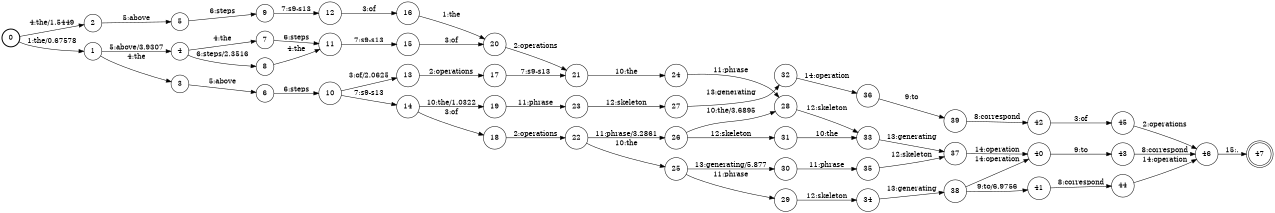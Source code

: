 digraph FST {
rankdir = LR;
size = "8.5,11";
label = "";
center = 1;
orientation = Portrait;
ranksep = "0.4";
nodesep = "0.25";
0 [label = "0", shape = circle, style = bold, fontsize = 14]
	0 -> 1 [label = "1:the/0.67578", fontsize = 14];
	0 -> 2 [label = "4:the/1.5449", fontsize = 14];
1 [label = "1", shape = circle, style = solid, fontsize = 14]
	1 -> 3 [label = "4:the", fontsize = 14];
	1 -> 4 [label = "5:above/3.9307", fontsize = 14];
2 [label = "2", shape = circle, style = solid, fontsize = 14]
	2 -> 5 [label = "5:above", fontsize = 14];
3 [label = "3", shape = circle, style = solid, fontsize = 14]
	3 -> 6 [label = "5:above", fontsize = 14];
4 [label = "4", shape = circle, style = solid, fontsize = 14]
	4 -> 7 [label = "4:the", fontsize = 14];
	4 -> 8 [label = "6:steps/2.3516", fontsize = 14];
5 [label = "5", shape = circle, style = solid, fontsize = 14]
	5 -> 9 [label = "6:steps", fontsize = 14];
6 [label = "6", shape = circle, style = solid, fontsize = 14]
	6 -> 10 [label = "6:steps", fontsize = 14];
7 [label = "7", shape = circle, style = solid, fontsize = 14]
	7 -> 11 [label = "6:steps", fontsize = 14];
8 [label = "8", shape = circle, style = solid, fontsize = 14]
	8 -> 11 [label = "4:the", fontsize = 14];
9 [label = "9", shape = circle, style = solid, fontsize = 14]
	9 -> 12 [label = "7:s9-s13", fontsize = 14];
10 [label = "10", shape = circle, style = solid, fontsize = 14]
	10 -> 13 [label = "3:of/2.0625", fontsize = 14];
	10 -> 14 [label = "7:s9-s13", fontsize = 14];
11 [label = "11", shape = circle, style = solid, fontsize = 14]
	11 -> 15 [label = "7:s9-s13", fontsize = 14];
12 [label = "12", shape = circle, style = solid, fontsize = 14]
	12 -> 16 [label = "3:of", fontsize = 14];
13 [label = "13", shape = circle, style = solid, fontsize = 14]
	13 -> 17 [label = "2:operations", fontsize = 14];
14 [label = "14", shape = circle, style = solid, fontsize = 14]
	14 -> 19 [label = "10:the/1.0322", fontsize = 14];
	14 -> 18 [label = "3:of", fontsize = 14];
15 [label = "15", shape = circle, style = solid, fontsize = 14]
	15 -> 20 [label = "3:of", fontsize = 14];
16 [label = "16", shape = circle, style = solid, fontsize = 14]
	16 -> 20 [label = "1:the", fontsize = 14];
17 [label = "17", shape = circle, style = solid, fontsize = 14]
	17 -> 21 [label = "7:s9-s13", fontsize = 14];
18 [label = "18", shape = circle, style = solid, fontsize = 14]
	18 -> 22 [label = "2:operations", fontsize = 14];
19 [label = "19", shape = circle, style = solid, fontsize = 14]
	19 -> 23 [label = "11:phrase", fontsize = 14];
20 [label = "20", shape = circle, style = solid, fontsize = 14]
	20 -> 21 [label = "2:operations", fontsize = 14];
21 [label = "21", shape = circle, style = solid, fontsize = 14]
	21 -> 24 [label = "10:the", fontsize = 14];
22 [label = "22", shape = circle, style = solid, fontsize = 14]
	22 -> 25 [label = "10:the", fontsize = 14];
	22 -> 26 [label = "11:phrase/3.2861", fontsize = 14];
23 [label = "23", shape = circle, style = solid, fontsize = 14]
	23 -> 27 [label = "12:skeleton", fontsize = 14];
24 [label = "24", shape = circle, style = solid, fontsize = 14]
	24 -> 28 [label = "11:phrase", fontsize = 14];
25 [label = "25", shape = circle, style = solid, fontsize = 14]
	25 -> 29 [label = "11:phrase", fontsize = 14];
	25 -> 30 [label = "13:generating/5.877", fontsize = 14];
26 [label = "26", shape = circle, style = solid, fontsize = 14]
	26 -> 28 [label = "10:the/3.6895", fontsize = 14];
	26 -> 31 [label = "12:skeleton", fontsize = 14];
27 [label = "27", shape = circle, style = solid, fontsize = 14]
	27 -> 32 [label = "13:generating", fontsize = 14];
28 [label = "28", shape = circle, style = solid, fontsize = 14]
	28 -> 33 [label = "12:skeleton", fontsize = 14];
29 [label = "29", shape = circle, style = solid, fontsize = 14]
	29 -> 34 [label = "12:skeleton", fontsize = 14];
30 [label = "30", shape = circle, style = solid, fontsize = 14]
	30 -> 35 [label = "11:phrase", fontsize = 14];
31 [label = "31", shape = circle, style = solid, fontsize = 14]
	31 -> 33 [label = "10:the", fontsize = 14];
32 [label = "32", shape = circle, style = solid, fontsize = 14]
	32 -> 36 [label = "14:operation", fontsize = 14];
33 [label = "33", shape = circle, style = solid, fontsize = 14]
	33 -> 37 [label = "13:generating", fontsize = 14];
34 [label = "34", shape = circle, style = solid, fontsize = 14]
	34 -> 38 [label = "13:generating", fontsize = 14];
35 [label = "35", shape = circle, style = solid, fontsize = 14]
	35 -> 37 [label = "12:skeleton", fontsize = 14];
36 [label = "36", shape = circle, style = solid, fontsize = 14]
	36 -> 39 [label = "9:to", fontsize = 14];
37 [label = "37", shape = circle, style = solid, fontsize = 14]
	37 -> 40 [label = "14:operation", fontsize = 14];
38 [label = "38", shape = circle, style = solid, fontsize = 14]
	38 -> 41 [label = "9:to/6.9756", fontsize = 14];
	38 -> 40 [label = "14:operation", fontsize = 14];
39 [label = "39", shape = circle, style = solid, fontsize = 14]
	39 -> 42 [label = "8:correspond", fontsize = 14];
40 [label = "40", shape = circle, style = solid, fontsize = 14]
	40 -> 43 [label = "9:to", fontsize = 14];
41 [label = "41", shape = circle, style = solid, fontsize = 14]
	41 -> 44 [label = "8:correspond", fontsize = 14];
42 [label = "42", shape = circle, style = solid, fontsize = 14]
	42 -> 45 [label = "3:of", fontsize = 14];
43 [label = "43", shape = circle, style = solid, fontsize = 14]
	43 -> 46 [label = "8:correspond", fontsize = 14];
44 [label = "44", shape = circle, style = solid, fontsize = 14]
	44 -> 46 [label = "14:operation", fontsize = 14];
45 [label = "45", shape = circle, style = solid, fontsize = 14]
	45 -> 46 [label = "2:operations", fontsize = 14];
46 [label = "46", shape = circle, style = solid, fontsize = 14]
	46 -> 47 [label = "15:.", fontsize = 14];
47 [label = "47", shape = doublecircle, style = solid, fontsize = 14]
}
